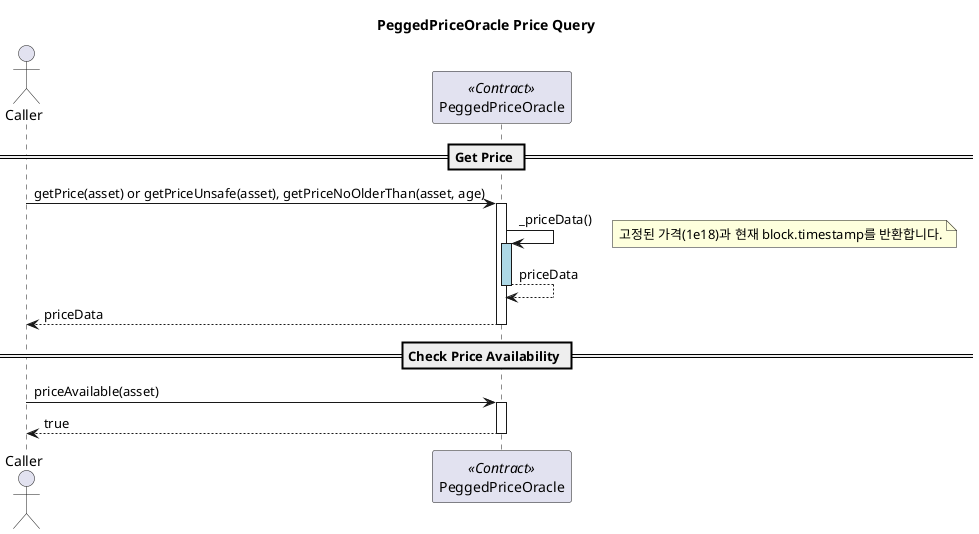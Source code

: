 @startuml PeggedPriceOracle_Sequence
title PeggedPriceOracle Price Query

actor Caller
participant PeggedPriceOracle <<Contract>>

== Get Price ==
Caller -> PeggedPriceOracle: getPrice(asset) or getPriceUnsafe(asset), getPriceNoOlderThan(asset, age)
activate PeggedPriceOracle
PeggedPriceOracle -> PeggedPriceOracle: _priceData()
activate PeggedPriceOracle #LightBlue
note right: 고정된 가격(1e18)과 현재 block.timestamp를 반환합니다.
PeggedPriceOracle --> PeggedPriceOracle: priceData
deactivate PeggedPriceOracle #LightBlue
PeggedPriceOracle --> Caller: priceData
deactivate PeggedPriceOracle

== Check Price Availability ==
Caller -> PeggedPriceOracle: priceAvailable(asset)
activate PeggedPriceOracle
PeggedPriceOracle --> Caller: true
deactivate PeggedPriceOracle

@enduml 